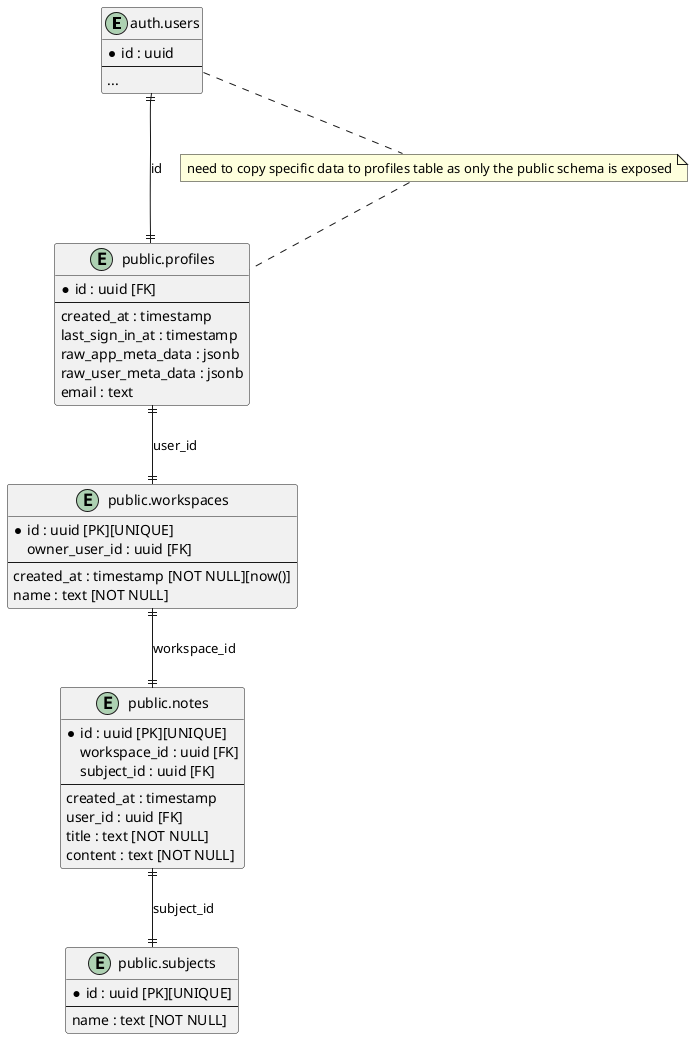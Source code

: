 @startuml
entity "auth.users" as auth_users {
  * id : uuid
  --
  ...
}

entity "public.profiles" as public_profiles {
  * id : uuid [FK]
  --
  created_at : timestamp
  last_sign_in_at : timestamp
  raw_app_meta_data : jsonb
  raw_user_meta_data : jsonb
  email : text
}

entity "public.workspaces" as public_workspaces {
  * id : uuid [PK][UNIQUE] 
  owner_user_id : uuid [FK]
  --
  created_at : timestamp [NOT NULL][now()]
  name : text [NOT NULL]
}

entity "public.notes" as public_notes {
  * id : uuid [PK][UNIQUE]
  workspace_id : uuid [FK]
  subject_id : uuid [FK]
  --
  created_at : timestamp
  user_id : uuid [FK]
  title : text [NOT NULL]
  content : text [NOT NULL]
}
entity "public.subjects" as public_subjects {
  * id : uuid [PK][UNIQUE] 
  --
  name : text [NOT NULL]
}


auth_users ||--|| public_profiles : "id"
public_profiles  ||--|| public_workspaces : "user_id"
public_workspaces  ||--|| public_notes : "workspace_id"
public_notes  ||--|| public_subjects : "subject_id"
note "need to copy specific data to profiles table as only the public schema is exposed" as n1
auth_users .. n1
n1 .. public_profiles
@enduml